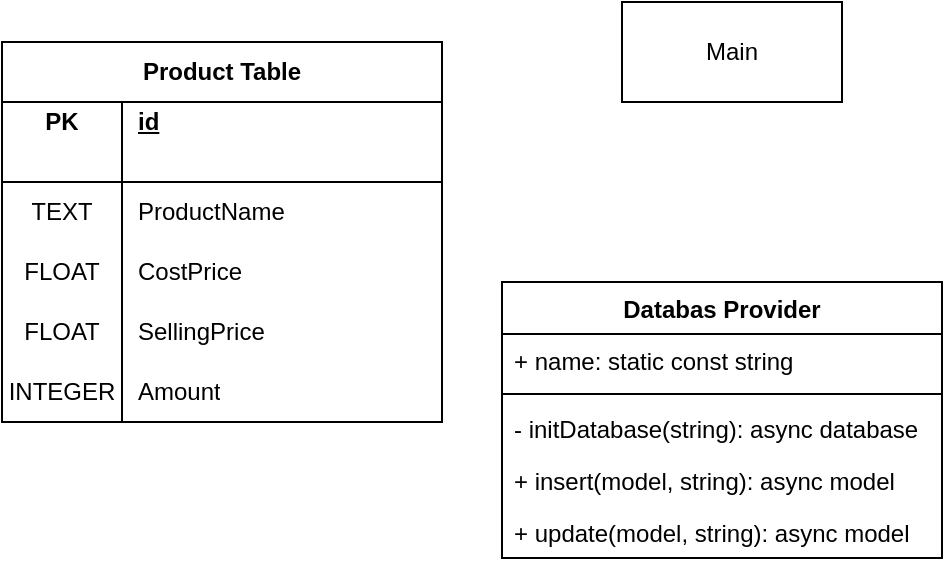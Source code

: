 <mxfile version="21.2.2" type="github">
  <diagram name="Página-1" id="phnkb0swxr_4XZq4OaRa">
    <mxGraphModel dx="880" dy="484" grid="1" gridSize="10" guides="1" tooltips="1" connect="1" arrows="1" fold="1" page="1" pageScale="1" pageWidth="827" pageHeight="1169" math="0" shadow="0">
      <root>
        <mxCell id="0" />
        <mxCell id="1" parent="0" />
        <mxCell id="2lQoge7DiubjbSZpI8_F-5" value="Main" style="html=1;whiteSpace=wrap;" vertex="1" parent="1">
          <mxGeometry x="350" y="70" width="110" height="50" as="geometry" />
        </mxCell>
        <mxCell id="2lQoge7DiubjbSZpI8_F-8" value="Product Table" style="shape=table;startSize=30;container=1;collapsible=1;childLayout=tableLayout;fixedRows=1;rowLines=0;fontStyle=1;align=center;resizeLast=1;html=1;whiteSpace=wrap;" vertex="1" parent="1">
          <mxGeometry x="40" y="90" width="220" height="190" as="geometry" />
        </mxCell>
        <mxCell id="2lQoge7DiubjbSZpI8_F-9" value="" style="shape=tableRow;horizontal=0;startSize=0;swimlaneHead=0;swimlaneBody=0;fillColor=none;collapsible=0;dropTarget=0;points=[[0,0.5],[1,0.5]];portConstraint=eastwest;top=0;left=0;right=0;bottom=0;html=1;" vertex="1" parent="2lQoge7DiubjbSZpI8_F-8">
          <mxGeometry y="30" width="220" height="20" as="geometry" />
        </mxCell>
        <mxCell id="2lQoge7DiubjbSZpI8_F-10" value="PK" style="shape=partialRectangle;connectable=0;fillColor=none;top=0;left=0;bottom=0;right=0;fontStyle=1;overflow=hidden;html=1;whiteSpace=wrap;" vertex="1" parent="2lQoge7DiubjbSZpI8_F-9">
          <mxGeometry width="60" height="20" as="geometry">
            <mxRectangle width="60" height="20" as="alternateBounds" />
          </mxGeometry>
        </mxCell>
        <mxCell id="2lQoge7DiubjbSZpI8_F-11" value="id" style="shape=partialRectangle;connectable=0;fillColor=none;top=0;left=0;bottom=0;right=0;align=left;spacingLeft=6;fontStyle=5;overflow=hidden;html=1;whiteSpace=wrap;" vertex="1" parent="2lQoge7DiubjbSZpI8_F-9">
          <mxGeometry x="60" width="160" height="20" as="geometry">
            <mxRectangle width="160" height="20" as="alternateBounds" />
          </mxGeometry>
        </mxCell>
        <mxCell id="2lQoge7DiubjbSZpI8_F-12" value="" style="shape=tableRow;horizontal=0;startSize=0;swimlaneHead=0;swimlaneBody=0;fillColor=none;collapsible=0;dropTarget=0;points=[[0,0.5],[1,0.5]];portConstraint=eastwest;top=0;left=0;right=0;bottom=1;html=1;" vertex="1" parent="2lQoge7DiubjbSZpI8_F-8">
          <mxGeometry y="50" width="220" height="20" as="geometry" />
        </mxCell>
        <mxCell id="2lQoge7DiubjbSZpI8_F-13" value="" style="shape=partialRectangle;connectable=0;fillColor=none;top=0;left=0;bottom=0;right=0;fontStyle=1;overflow=hidden;html=1;whiteSpace=wrap;" vertex="1" parent="2lQoge7DiubjbSZpI8_F-12">
          <mxGeometry width="60" height="20" as="geometry">
            <mxRectangle width="60" height="20" as="alternateBounds" />
          </mxGeometry>
        </mxCell>
        <mxCell id="2lQoge7DiubjbSZpI8_F-14" value="" style="shape=partialRectangle;connectable=0;fillColor=none;top=0;left=0;bottom=0;right=0;align=left;spacingLeft=6;fontStyle=5;overflow=hidden;html=1;whiteSpace=wrap;" vertex="1" parent="2lQoge7DiubjbSZpI8_F-12">
          <mxGeometry x="60" width="160" height="20" as="geometry">
            <mxRectangle width="160" height="20" as="alternateBounds" />
          </mxGeometry>
        </mxCell>
        <mxCell id="2lQoge7DiubjbSZpI8_F-15" value="" style="shape=tableRow;horizontal=0;startSize=0;swimlaneHead=0;swimlaneBody=0;fillColor=none;collapsible=0;dropTarget=0;points=[[0,0.5],[1,0.5]];portConstraint=eastwest;top=0;left=0;right=0;bottom=0;html=1;" vertex="1" parent="2lQoge7DiubjbSZpI8_F-8">
          <mxGeometry y="70" width="220" height="30" as="geometry" />
        </mxCell>
        <mxCell id="2lQoge7DiubjbSZpI8_F-16" value="TEXT" style="shape=partialRectangle;connectable=0;fillColor=none;top=0;left=0;bottom=0;right=0;editable=1;overflow=hidden;html=1;whiteSpace=wrap;" vertex="1" parent="2lQoge7DiubjbSZpI8_F-15">
          <mxGeometry width="60" height="30" as="geometry">
            <mxRectangle width="60" height="30" as="alternateBounds" />
          </mxGeometry>
        </mxCell>
        <mxCell id="2lQoge7DiubjbSZpI8_F-17" value="ProductName" style="shape=partialRectangle;connectable=0;fillColor=none;top=0;left=0;bottom=0;right=0;align=left;spacingLeft=6;overflow=hidden;html=1;whiteSpace=wrap;" vertex="1" parent="2lQoge7DiubjbSZpI8_F-15">
          <mxGeometry x="60" width="160" height="30" as="geometry">
            <mxRectangle width="160" height="30" as="alternateBounds" />
          </mxGeometry>
        </mxCell>
        <mxCell id="2lQoge7DiubjbSZpI8_F-18" value="" style="shape=tableRow;horizontal=0;startSize=0;swimlaneHead=0;swimlaneBody=0;fillColor=none;collapsible=0;dropTarget=0;points=[[0,0.5],[1,0.5]];portConstraint=eastwest;top=0;left=0;right=0;bottom=0;html=1;" vertex="1" parent="2lQoge7DiubjbSZpI8_F-8">
          <mxGeometry y="100" width="220" height="30" as="geometry" />
        </mxCell>
        <mxCell id="2lQoge7DiubjbSZpI8_F-19" value="FLOAT&lt;br&gt;" style="shape=partialRectangle;connectable=0;fillColor=none;top=0;left=0;bottom=0;right=0;editable=1;overflow=hidden;html=1;whiteSpace=wrap;" vertex="1" parent="2lQoge7DiubjbSZpI8_F-18">
          <mxGeometry width="60" height="30" as="geometry">
            <mxRectangle width="60" height="30" as="alternateBounds" />
          </mxGeometry>
        </mxCell>
        <mxCell id="2lQoge7DiubjbSZpI8_F-20" value="CostPrice" style="shape=partialRectangle;connectable=0;fillColor=none;top=0;left=0;bottom=0;right=0;align=left;spacingLeft=6;overflow=hidden;html=1;whiteSpace=wrap;" vertex="1" parent="2lQoge7DiubjbSZpI8_F-18">
          <mxGeometry x="60" width="160" height="30" as="geometry">
            <mxRectangle width="160" height="30" as="alternateBounds" />
          </mxGeometry>
        </mxCell>
        <mxCell id="2lQoge7DiubjbSZpI8_F-28" value="" style="shape=tableRow;horizontal=0;startSize=0;swimlaneHead=0;swimlaneBody=0;fillColor=none;collapsible=0;dropTarget=0;points=[[0,0.5],[1,0.5]];portConstraint=eastwest;top=0;left=0;right=0;bottom=0;html=1;" vertex="1" parent="2lQoge7DiubjbSZpI8_F-8">
          <mxGeometry y="130" width="220" height="30" as="geometry" />
        </mxCell>
        <mxCell id="2lQoge7DiubjbSZpI8_F-29" value="FLOAT&lt;br&gt;" style="shape=partialRectangle;connectable=0;fillColor=none;top=0;left=0;bottom=0;right=0;editable=1;overflow=hidden;html=1;whiteSpace=wrap;" vertex="1" parent="2lQoge7DiubjbSZpI8_F-28">
          <mxGeometry width="60" height="30" as="geometry">
            <mxRectangle width="60" height="30" as="alternateBounds" />
          </mxGeometry>
        </mxCell>
        <mxCell id="2lQoge7DiubjbSZpI8_F-30" value="SellingPrice" style="shape=partialRectangle;connectable=0;fillColor=none;top=0;left=0;bottom=0;right=0;align=left;spacingLeft=6;overflow=hidden;html=1;whiteSpace=wrap;" vertex="1" parent="2lQoge7DiubjbSZpI8_F-28">
          <mxGeometry x="60" width="160" height="30" as="geometry">
            <mxRectangle width="160" height="30" as="alternateBounds" />
          </mxGeometry>
        </mxCell>
        <mxCell id="2lQoge7DiubjbSZpI8_F-31" value="" style="shape=tableRow;horizontal=0;startSize=0;swimlaneHead=0;swimlaneBody=0;fillColor=none;collapsible=0;dropTarget=0;points=[[0,0.5],[1,0.5]];portConstraint=eastwest;top=0;left=0;right=0;bottom=0;html=1;" vertex="1" parent="2lQoge7DiubjbSZpI8_F-8">
          <mxGeometry y="160" width="220" height="30" as="geometry" />
        </mxCell>
        <mxCell id="2lQoge7DiubjbSZpI8_F-32" value="INTEGER" style="shape=partialRectangle;connectable=0;fillColor=none;top=0;left=0;bottom=0;right=0;editable=1;overflow=hidden;html=1;whiteSpace=wrap;" vertex="1" parent="2lQoge7DiubjbSZpI8_F-31">
          <mxGeometry width="60" height="30" as="geometry">
            <mxRectangle width="60" height="30" as="alternateBounds" />
          </mxGeometry>
        </mxCell>
        <mxCell id="2lQoge7DiubjbSZpI8_F-33" value="Amount" style="shape=partialRectangle;connectable=0;fillColor=none;top=0;left=0;bottom=0;right=0;align=left;spacingLeft=6;overflow=hidden;html=1;whiteSpace=wrap;" vertex="1" parent="2lQoge7DiubjbSZpI8_F-31">
          <mxGeometry x="60" width="160" height="30" as="geometry">
            <mxRectangle width="160" height="30" as="alternateBounds" />
          </mxGeometry>
        </mxCell>
        <mxCell id="2lQoge7DiubjbSZpI8_F-66" value="Databas Provider&lt;br&gt;" style="swimlane;fontStyle=1;align=center;verticalAlign=top;childLayout=stackLayout;horizontal=1;startSize=26;horizontalStack=0;resizeParent=1;resizeParentMax=0;resizeLast=0;collapsible=1;marginBottom=0;whiteSpace=wrap;html=1;" vertex="1" parent="1">
          <mxGeometry x="290" y="210" width="220" height="138" as="geometry" />
        </mxCell>
        <mxCell id="2lQoge7DiubjbSZpI8_F-67" value="+ name: static const string" style="text;strokeColor=none;fillColor=none;align=left;verticalAlign=top;spacingLeft=4;spacingRight=4;overflow=hidden;rotatable=0;points=[[0,0.5],[1,0.5]];portConstraint=eastwest;whiteSpace=wrap;html=1;" vertex="1" parent="2lQoge7DiubjbSZpI8_F-66">
          <mxGeometry y="26" width="220" height="26" as="geometry" />
        </mxCell>
        <mxCell id="2lQoge7DiubjbSZpI8_F-68" value="" style="line;strokeWidth=1;fillColor=none;align=left;verticalAlign=middle;spacingTop=-1;spacingLeft=3;spacingRight=3;rotatable=0;labelPosition=right;points=[];portConstraint=eastwest;strokeColor=inherit;" vertex="1" parent="2lQoge7DiubjbSZpI8_F-66">
          <mxGeometry y="52" width="220" height="8" as="geometry" />
        </mxCell>
        <mxCell id="2lQoge7DiubjbSZpI8_F-69" value="- initDatabase(string): async database" style="text;strokeColor=none;fillColor=none;align=left;verticalAlign=top;spacingLeft=4;spacingRight=4;overflow=hidden;rotatable=0;points=[[0,0.5],[1,0.5]];portConstraint=eastwest;whiteSpace=wrap;html=1;" vertex="1" parent="2lQoge7DiubjbSZpI8_F-66">
          <mxGeometry y="60" width="220" height="26" as="geometry" />
        </mxCell>
        <mxCell id="2lQoge7DiubjbSZpI8_F-70" value="+ insert(model, string): async model" style="text;strokeColor=none;fillColor=none;align=left;verticalAlign=top;spacingLeft=4;spacingRight=4;overflow=hidden;rotatable=0;points=[[0,0.5],[1,0.5]];portConstraint=eastwest;whiteSpace=wrap;html=1;" vertex="1" parent="2lQoge7DiubjbSZpI8_F-66">
          <mxGeometry y="86" width="220" height="26" as="geometry" />
        </mxCell>
        <mxCell id="2lQoge7DiubjbSZpI8_F-71" value="+ update(model, string): async model" style="text;strokeColor=none;fillColor=none;align=left;verticalAlign=top;spacingLeft=4;spacingRight=4;overflow=hidden;rotatable=0;points=[[0,0.5],[1,0.5]];portConstraint=eastwest;whiteSpace=wrap;html=1;" vertex="1" parent="2lQoge7DiubjbSZpI8_F-66">
          <mxGeometry y="112" width="220" height="26" as="geometry" />
        </mxCell>
      </root>
    </mxGraphModel>
  </diagram>
</mxfile>
